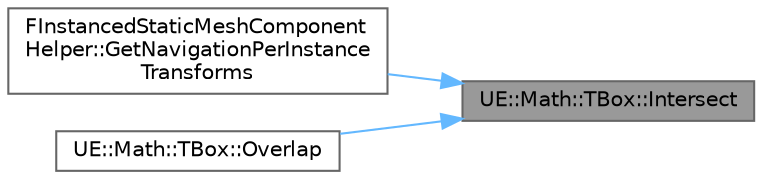 digraph "UE::Math::TBox::Intersect"
{
 // INTERACTIVE_SVG=YES
 // LATEX_PDF_SIZE
  bgcolor="transparent";
  edge [fontname=Helvetica,fontsize=10,labelfontname=Helvetica,labelfontsize=10];
  node [fontname=Helvetica,fontsize=10,shape=box,height=0.2,width=0.4];
  rankdir="RL";
  Node1 [id="Node000001",label="UE::Math::TBox::Intersect",height=0.2,width=0.4,color="gray40", fillcolor="grey60", style="filled", fontcolor="black",tooltip="Checks whether the given bounding box intersects this bounding box."];
  Node1 -> Node2 [id="edge1_Node000001_Node000002",dir="back",color="steelblue1",style="solid",tooltip=" "];
  Node2 [id="Node000002",label="FInstancedStaticMeshComponent\lHelper::GetNavigationPerInstance\lTransforms",height=0.2,width=0.4,color="grey40", fillcolor="white", style="filled",URL="$df/d11/classFInstancedStaticMeshComponentHelper.html#a00ce52aeac2ea9b2197ee70439ecc8bb",tooltip=" "];
  Node1 -> Node3 [id="edge2_Node000001_Node000003",dir="back",color="steelblue1",style="solid",tooltip=" "];
  Node3 [id="Node000003",label="UE::Math::TBox::Overlap",height=0.2,width=0.4,color="grey40", fillcolor="white", style="filled",URL="$d7/d5f/structUE_1_1Math_1_1TBox.html#aaa223748e9e0309ff143f39985ef937d",tooltip="Returns the overlap TBox<T> of two box."];
}
